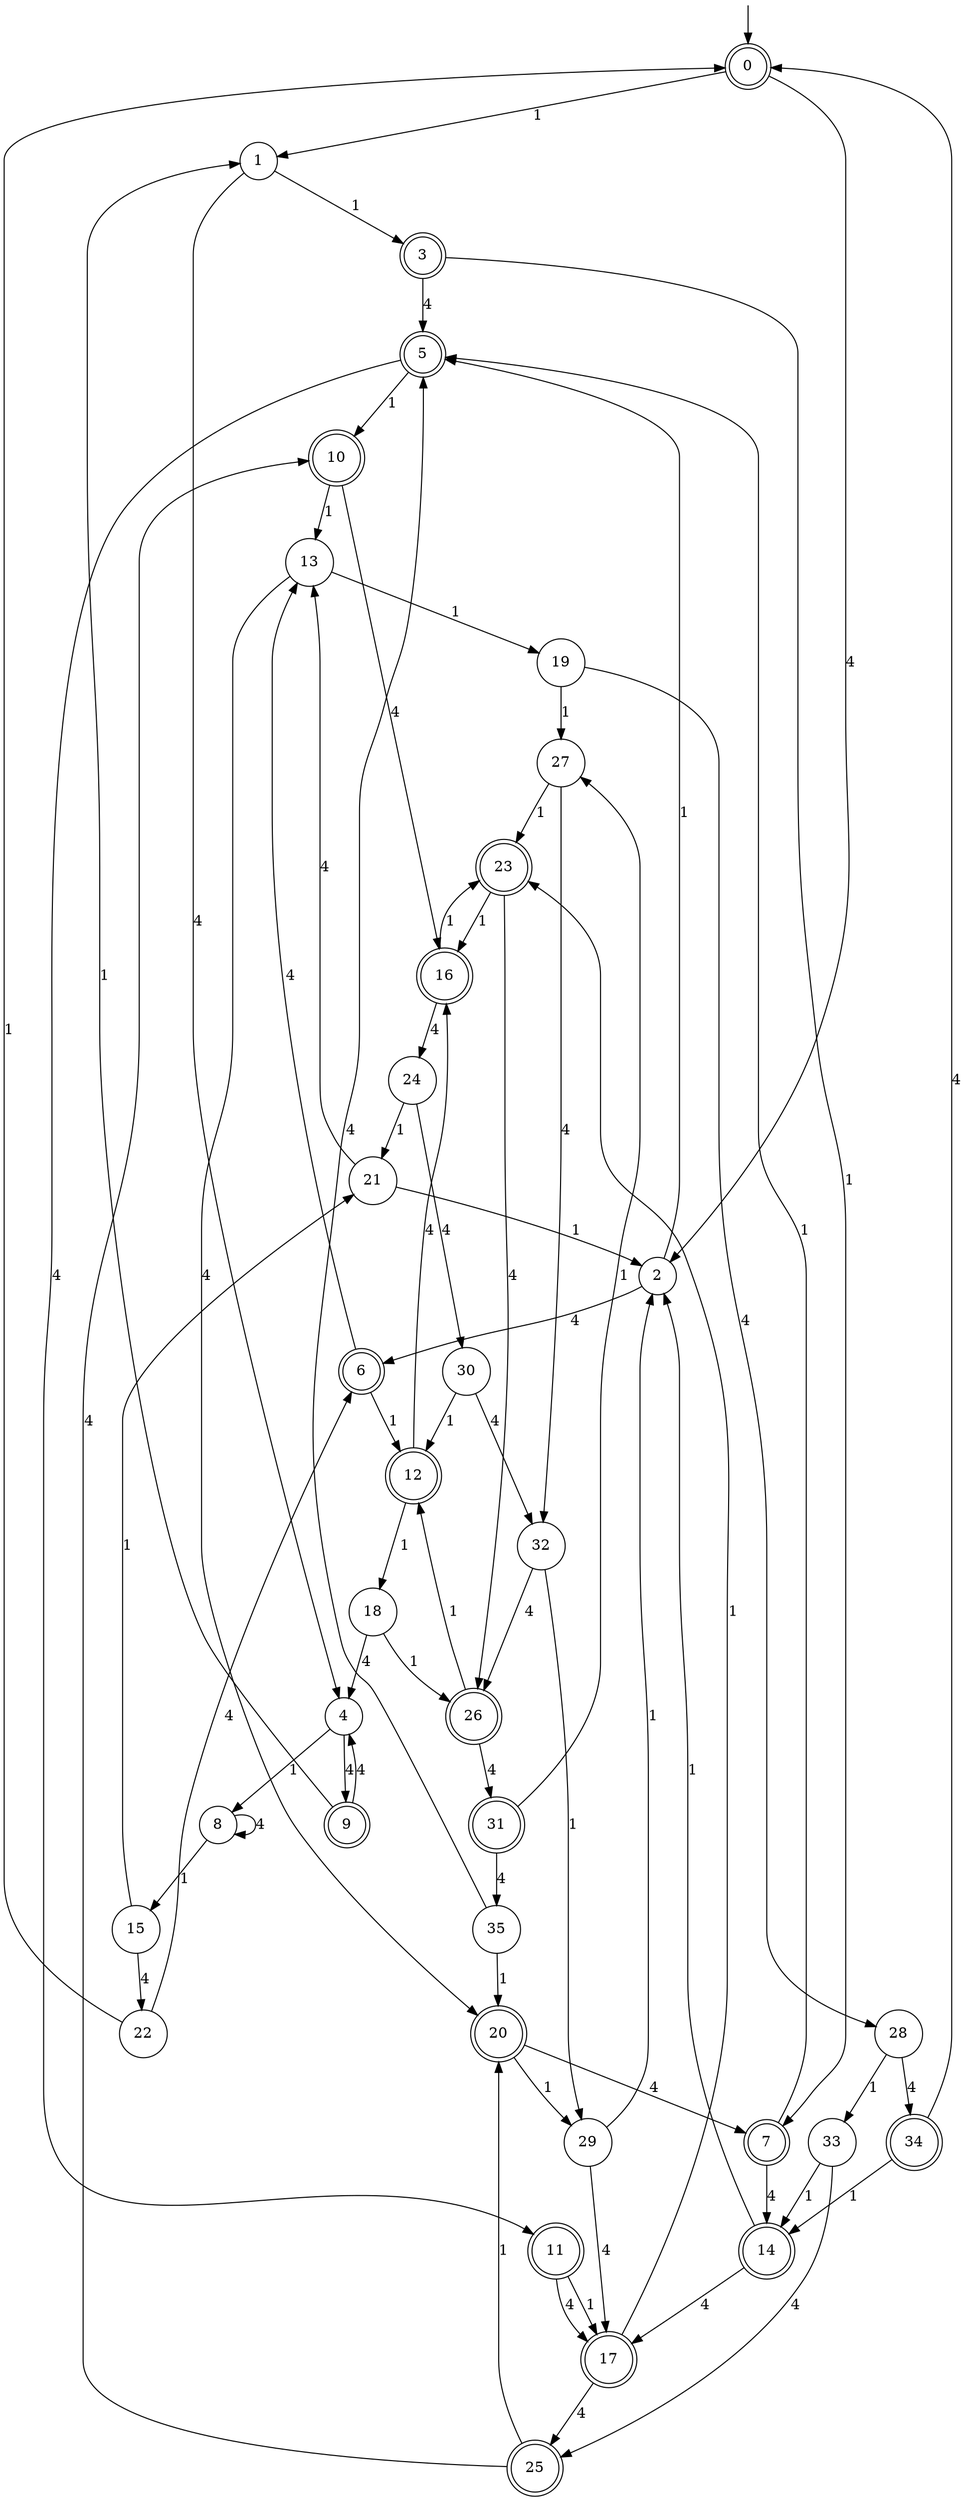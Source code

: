 digraph g {

	s0 [shape="doublecircle" label="0"];
	s1 [shape="circle" label="1"];
	s2 [shape="circle" label="2"];
	s3 [shape="doublecircle" label="3"];
	s4 [shape="circle" label="4"];
	s5 [shape="doublecircle" label="5"];
	s6 [shape="doublecircle" label="6"];
	s7 [shape="doublecircle" label="7"];
	s8 [shape="circle" label="8"];
	s9 [shape="doublecircle" label="9"];
	s10 [shape="doublecircle" label="10"];
	s11 [shape="doublecircle" label="11"];
	s12 [shape="doublecircle" label="12"];
	s13 [shape="circle" label="13"];
	s14 [shape="doublecircle" label="14"];
	s15 [shape="circle" label="15"];
	s16 [shape="doublecircle" label="16"];
	s17 [shape="doublecircle" label="17"];
	s18 [shape="circle" label="18"];
	s19 [shape="circle" label="19"];
	s20 [shape="doublecircle" label="20"];
	s21 [shape="circle" label="21"];
	s22 [shape="circle" label="22"];
	s23 [shape="doublecircle" label="23"];
	s24 [shape="circle" label="24"];
	s25 [shape="doublecircle" label="25"];
	s26 [shape="doublecircle" label="26"];
	s27 [shape="circle" label="27"];
	s28 [shape="circle" label="28"];
	s29 [shape="circle" label="29"];
	s30 [shape="circle" label="30"];
	s31 [shape="doublecircle" label="31"];
	s32 [shape="circle" label="32"];
	s33 [shape="circle" label="33"];
	s34 [shape="doublecircle" label="34"];
	s35 [shape="circle" label="35"];
	s0 -> s1 [label="1"];
	s0 -> s2 [label="4"];
	s1 -> s3 [label="1"];
	s1 -> s4 [label="4"];
	s2 -> s5 [label="1"];
	s2 -> s6 [label="4"];
	s3 -> s7 [label="1"];
	s3 -> s5 [label="4"];
	s4 -> s8 [label="1"];
	s4 -> s9 [label="4"];
	s5 -> s10 [label="1"];
	s5 -> s11 [label="4"];
	s6 -> s12 [label="1"];
	s6 -> s13 [label="4"];
	s7 -> s5 [label="1"];
	s7 -> s14 [label="4"];
	s8 -> s15 [label="1"];
	s8 -> s8 [label="4"];
	s9 -> s1 [label="1"];
	s9 -> s4 [label="4"];
	s10 -> s13 [label="1"];
	s10 -> s16 [label="4"];
	s11 -> s17 [label="1"];
	s11 -> s17 [label="4"];
	s12 -> s18 [label="1"];
	s12 -> s16 [label="4"];
	s13 -> s19 [label="1"];
	s13 -> s20 [label="4"];
	s14 -> s2 [label="1"];
	s14 -> s17 [label="4"];
	s15 -> s21 [label="1"];
	s15 -> s22 [label="4"];
	s16 -> s23 [label="1"];
	s16 -> s24 [label="4"];
	s17 -> s23 [label="1"];
	s17 -> s25 [label="4"];
	s18 -> s26 [label="1"];
	s18 -> s4 [label="4"];
	s19 -> s27 [label="1"];
	s19 -> s28 [label="4"];
	s20 -> s29 [label="1"];
	s20 -> s7 [label="4"];
	s21 -> s2 [label="1"];
	s21 -> s13 [label="4"];
	s22 -> s0 [label="1"];
	s22 -> s6 [label="4"];
	s23 -> s16 [label="1"];
	s23 -> s26 [label="4"];
	s24 -> s21 [label="1"];
	s24 -> s30 [label="4"];
	s25 -> s20 [label="1"];
	s25 -> s10 [label="4"];
	s26 -> s12 [label="1"];
	s26 -> s31 [label="4"];
	s27 -> s23 [label="1"];
	s27 -> s32 [label="4"];
	s28 -> s33 [label="1"];
	s28 -> s34 [label="4"];
	s29 -> s2 [label="1"];
	s29 -> s17 [label="4"];
	s30 -> s12 [label="1"];
	s30 -> s32 [label="4"];
	s31 -> s27 [label="1"];
	s31 -> s35 [label="4"];
	s32 -> s29 [label="1"];
	s32 -> s26 [label="4"];
	s33 -> s14 [label="1"];
	s33 -> s25 [label="4"];
	s34 -> s14 [label="1"];
	s34 -> s0 [label="4"];
	s35 -> s20 [label="1"];
	s35 -> s5 [label="4"];

__start0 [label="" shape="none" width="0" height="0"];
__start0 -> s0;

}
